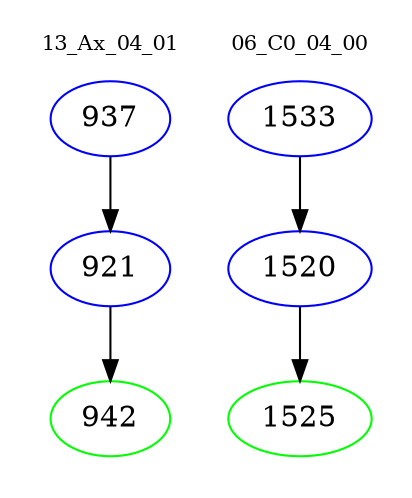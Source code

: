 digraph{
subgraph cluster_0 {
color = white
label = "13_Ax_04_01";
fontsize=10;
T0_937 [label="937", color="blue"]
T0_937 -> T0_921 [color="black"]
T0_921 [label="921", color="blue"]
T0_921 -> T0_942 [color="black"]
T0_942 [label="942", color="green"]
}
subgraph cluster_1 {
color = white
label = "06_C0_04_00";
fontsize=10;
T1_1533 [label="1533", color="blue"]
T1_1533 -> T1_1520 [color="black"]
T1_1520 [label="1520", color="blue"]
T1_1520 -> T1_1525 [color="black"]
T1_1525 [label="1525", color="green"]
}
}
